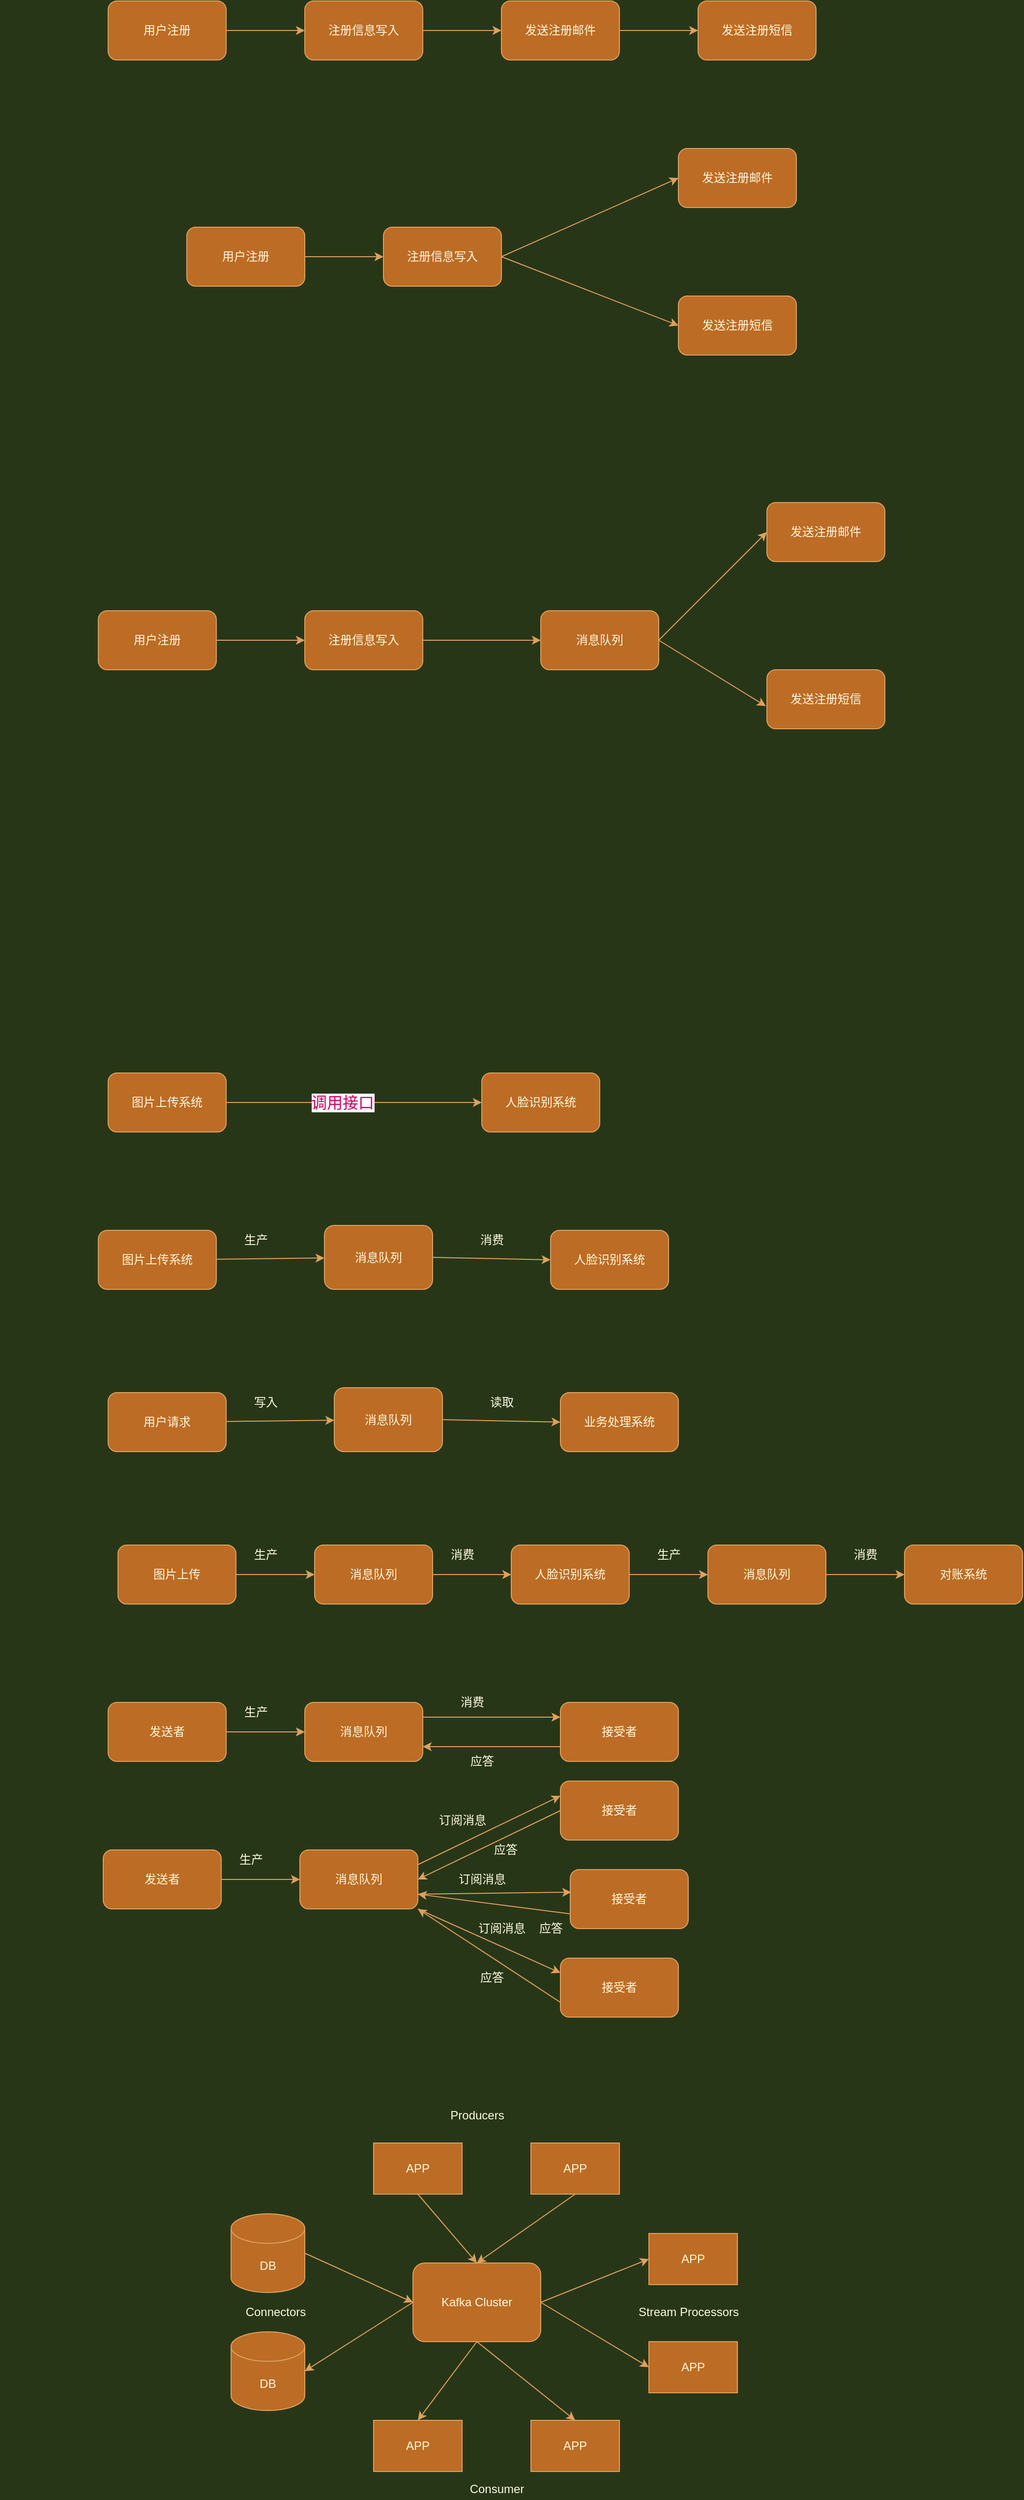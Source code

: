 <mxfile version="15.4.0" type="device"><diagram id="NCx7gYPypNlCXMVLL-fX" name="第 1 页"><mxGraphModel dx="1965" dy="552" grid="1" gridSize="10" guides="1" tooltips="1" connect="1" arrows="1" fold="1" page="1" pageScale="1" pageWidth="827" pageHeight="1169" background="#283618" math="0" shadow="0"><root><mxCell id="0"/><mxCell id="1" parent="0"/><mxCell id="uy_qVd8H5HQSWyVtYslg-8" value="" style="group" vertex="1" connectable="0" parent="1"><mxGeometry x="10" y="100" width="720" height="60" as="geometry"/></mxCell><mxCell id="uy_qVd8H5HQSWyVtYslg-1" value="用户注册" style="rounded=1;whiteSpace=wrap;html=1;fontColor=#FEFAE0;strokeColor=#DDA15E;fillColor=#BC6C25;" vertex="1" parent="uy_qVd8H5HQSWyVtYslg-8"><mxGeometry width="120" height="60" as="geometry"/></mxCell><mxCell id="uy_qVd8H5HQSWyVtYslg-2" value="注册信息写入" style="whiteSpace=wrap;html=1;rounded=1;fontColor=#FEFAE0;strokeColor=#DDA15E;fillColor=#BC6C25;" vertex="1" parent="uy_qVd8H5HQSWyVtYslg-8"><mxGeometry x="200" width="120" height="60" as="geometry"/></mxCell><mxCell id="uy_qVd8H5HQSWyVtYslg-3" value="" style="edgeStyle=orthogonalEdgeStyle;curved=1;rounded=1;orthogonalLoop=1;jettySize=auto;html=1;fontColor=#FEFAE0;strokeColor=#DDA15E;fillColor=#BC6C25;" edge="1" parent="uy_qVd8H5HQSWyVtYslg-8" source="uy_qVd8H5HQSWyVtYslg-1" target="uy_qVd8H5HQSWyVtYslg-2"><mxGeometry relative="1" as="geometry"/></mxCell><mxCell id="uy_qVd8H5HQSWyVtYslg-4" value="发送注册邮件" style="whiteSpace=wrap;html=1;rounded=1;fontColor=#FEFAE0;strokeColor=#DDA15E;fillColor=#BC6C25;" vertex="1" parent="uy_qVd8H5HQSWyVtYslg-8"><mxGeometry x="400" width="120" height="60" as="geometry"/></mxCell><mxCell id="uy_qVd8H5HQSWyVtYslg-5" value="" style="edgeStyle=orthogonalEdgeStyle;curved=1;rounded=1;orthogonalLoop=1;jettySize=auto;html=1;fontColor=#FEFAE0;strokeColor=#DDA15E;fillColor=#BC6C25;" edge="1" parent="uy_qVd8H5HQSWyVtYslg-8" source="uy_qVd8H5HQSWyVtYslg-2" target="uy_qVd8H5HQSWyVtYslg-4"><mxGeometry relative="1" as="geometry"/></mxCell><mxCell id="uy_qVd8H5HQSWyVtYslg-6" value="发送注册短信" style="whiteSpace=wrap;html=1;rounded=1;fontColor=#FEFAE0;strokeColor=#DDA15E;fillColor=#BC6C25;" vertex="1" parent="uy_qVd8H5HQSWyVtYslg-8"><mxGeometry x="600" width="120" height="60" as="geometry"/></mxCell><mxCell id="uy_qVd8H5HQSWyVtYslg-7" value="" style="edgeStyle=orthogonalEdgeStyle;curved=1;rounded=1;orthogonalLoop=1;jettySize=auto;html=1;fontColor=#FEFAE0;strokeColor=#DDA15E;fillColor=#BC6C25;" edge="1" parent="uy_qVd8H5HQSWyVtYslg-8" source="uy_qVd8H5HQSWyVtYslg-4" target="uy_qVd8H5HQSWyVtYslg-6"><mxGeometry relative="1" as="geometry"/></mxCell><mxCell id="uy_qVd8H5HQSWyVtYslg-10" value="" style="group" vertex="1" connectable="0" parent="1"><mxGeometry x="-100" y="330" width="720" height="60" as="geometry"/></mxCell><mxCell id="uy_qVd8H5HQSWyVtYslg-11" value="用户注册" style="rounded=1;whiteSpace=wrap;html=1;fontColor=#FEFAE0;strokeColor=#DDA15E;fillColor=#BC6C25;" vertex="1" parent="uy_qVd8H5HQSWyVtYslg-10"><mxGeometry x="190" width="120" height="60" as="geometry"/></mxCell><mxCell id="uy_qVd8H5HQSWyVtYslg-12" value="注册信息写入" style="whiteSpace=wrap;html=1;rounded=1;fontColor=#FEFAE0;strokeColor=#DDA15E;fillColor=#BC6C25;" vertex="1" parent="uy_qVd8H5HQSWyVtYslg-10"><mxGeometry x="390" width="120" height="60" as="geometry"/></mxCell><mxCell id="uy_qVd8H5HQSWyVtYslg-13" value="" style="edgeStyle=orthogonalEdgeStyle;curved=1;rounded=1;orthogonalLoop=1;jettySize=auto;html=1;fontColor=#FEFAE0;strokeColor=#DDA15E;fillColor=#BC6C25;" edge="1" parent="uy_qVd8H5HQSWyVtYslg-10" source="uy_qVd8H5HQSWyVtYslg-11" target="uy_qVd8H5HQSWyVtYslg-12"><mxGeometry relative="1" as="geometry"/></mxCell><mxCell id="uy_qVd8H5HQSWyVtYslg-14" value="发送注册邮件" style="whiteSpace=wrap;html=1;rounded=1;fontColor=#FEFAE0;strokeColor=#DDA15E;fillColor=#BC6C25;" vertex="1" parent="1"><mxGeometry x="590" y="250" width="120" height="60" as="geometry"/></mxCell><mxCell id="uy_qVd8H5HQSWyVtYslg-16" value="发送注册短信" style="whiteSpace=wrap;html=1;rounded=1;fontColor=#FEFAE0;strokeColor=#DDA15E;fillColor=#BC6C25;" vertex="1" parent="1"><mxGeometry x="590" y="400" width="120" height="60" as="geometry"/></mxCell><mxCell id="uy_qVd8H5HQSWyVtYslg-18" style="rounded=1;orthogonalLoop=1;jettySize=auto;html=1;entryX=0;entryY=0.5;entryDx=0;entryDy=0;fontColor=#FEFAE0;strokeColor=#DDA15E;fillColor=#BC6C25;exitX=1;exitY=0.5;exitDx=0;exitDy=0;" edge="1" parent="1" source="uy_qVd8H5HQSWyVtYslg-12" target="uy_qVd8H5HQSWyVtYslg-14"><mxGeometry relative="1" as="geometry"/></mxCell><mxCell id="uy_qVd8H5HQSWyVtYslg-19" style="edgeStyle=none;rounded=1;orthogonalLoop=1;jettySize=auto;html=1;exitX=1;exitY=0.5;exitDx=0;exitDy=0;entryX=0;entryY=0.5;entryDx=0;entryDy=0;fontColor=#FEFAE0;strokeColor=#DDA15E;fillColor=#BC6C25;" edge="1" parent="1" source="uy_qVd8H5HQSWyVtYslg-12" target="uy_qVd8H5HQSWyVtYslg-16"><mxGeometry relative="1" as="geometry"/></mxCell><mxCell id="uy_qVd8H5HQSWyVtYslg-20" value="用户注册" style="rounded=1;whiteSpace=wrap;html=1;fontColor=#FEFAE0;strokeColor=#DDA15E;fillColor=#BC6C25;" vertex="1" parent="1"><mxGeometry y="720" width="120" height="60" as="geometry"/></mxCell><mxCell id="uy_qVd8H5HQSWyVtYslg-28" style="edgeStyle=none;rounded=1;orthogonalLoop=1;jettySize=auto;html=1;exitX=1;exitY=0.5;exitDx=0;exitDy=0;fontColor=#FEFAE0;strokeColor=#DDA15E;fillColor=#BC6C25;" edge="1" parent="1" source="uy_qVd8H5HQSWyVtYslg-21" target="uy_qVd8H5HQSWyVtYslg-27"><mxGeometry relative="1" as="geometry"/></mxCell><mxCell id="uy_qVd8H5HQSWyVtYslg-21" value="注册信息写入" style="whiteSpace=wrap;html=1;rounded=1;fontColor=#FEFAE0;strokeColor=#DDA15E;fillColor=#BC6C25;" vertex="1" parent="1"><mxGeometry x="210" y="720" width="120" height="60" as="geometry"/></mxCell><mxCell id="uy_qVd8H5HQSWyVtYslg-22" value="" style="edgeStyle=orthogonalEdgeStyle;curved=1;rounded=1;orthogonalLoop=1;jettySize=auto;html=1;fontColor=#FEFAE0;strokeColor=#DDA15E;fillColor=#BC6C25;" edge="1" parent="1" source="uy_qVd8H5HQSWyVtYslg-20" target="uy_qVd8H5HQSWyVtYslg-21"><mxGeometry relative="1" as="geometry"/></mxCell><mxCell id="uy_qVd8H5HQSWyVtYslg-23" value="发送注册邮件" style="whiteSpace=wrap;html=1;rounded=1;fontColor=#FEFAE0;strokeColor=#DDA15E;fillColor=#BC6C25;" vertex="1" parent="1"><mxGeometry x="680" y="610" width="120" height="60" as="geometry"/></mxCell><mxCell id="uy_qVd8H5HQSWyVtYslg-24" value="发送注册短信" style="whiteSpace=wrap;html=1;rounded=1;fontColor=#FEFAE0;strokeColor=#DDA15E;fillColor=#BC6C25;" vertex="1" parent="1"><mxGeometry x="680" y="780" width="120" height="60" as="geometry"/></mxCell><mxCell id="uy_qVd8H5HQSWyVtYslg-29" style="edgeStyle=none;rounded=1;orthogonalLoop=1;jettySize=auto;html=1;exitX=1;exitY=0.5;exitDx=0;exitDy=0;entryX=0;entryY=0.5;entryDx=0;entryDy=0;fontColor=#FEFAE0;strokeColor=#DDA15E;fillColor=#BC6C25;" edge="1" parent="1" source="uy_qVd8H5HQSWyVtYslg-27" target="uy_qVd8H5HQSWyVtYslg-23"><mxGeometry relative="1" as="geometry"/></mxCell><mxCell id="uy_qVd8H5HQSWyVtYslg-30" style="edgeStyle=none;rounded=1;orthogonalLoop=1;jettySize=auto;html=1;exitX=1;exitY=0.5;exitDx=0;exitDy=0;entryX=-0.008;entryY=0.617;entryDx=0;entryDy=0;entryPerimeter=0;fontColor=#FEFAE0;strokeColor=#DDA15E;fillColor=#BC6C25;" edge="1" parent="1" source="uy_qVd8H5HQSWyVtYslg-27" target="uy_qVd8H5HQSWyVtYslg-24"><mxGeometry relative="1" as="geometry"/></mxCell><mxCell id="uy_qVd8H5HQSWyVtYslg-27" value="消息队列" style="rounded=1;whiteSpace=wrap;html=1;fontColor=#FEFAE0;strokeColor=#DDA15E;fillColor=#BC6C25;" vertex="1" parent="1"><mxGeometry x="450" y="720" width="120" height="60" as="geometry"/></mxCell><mxCell id="uy_qVd8H5HQSWyVtYslg-33" value="" style="edgeStyle=none;rounded=1;orthogonalLoop=1;jettySize=auto;html=1;fontColor=#FEFAE0;strokeColor=#DDA15E;fillColor=#BC6C25;" edge="1" parent="1" source="uy_qVd8H5HQSWyVtYslg-31" target="uy_qVd8H5HQSWyVtYslg-32"><mxGeometry relative="1" as="geometry"/></mxCell><mxCell id="uy_qVd8H5HQSWyVtYslg-34" value="&lt;font style=&quot;font-size: 16px&quot; color=&quot;#cc0066&quot;&gt;调用接口&lt;/font&gt;" style="edgeLabel;html=1;align=center;verticalAlign=middle;resizable=0;points=[];fontColor=#FEFAE0;" vertex="1" connectable="0" parent="uy_qVd8H5HQSWyVtYslg-33"><mxGeometry x="-0.133" y="-5" relative="1" as="geometry"><mxPoint x="5" y="-5" as="offset"/></mxGeometry></mxCell><mxCell id="uy_qVd8H5HQSWyVtYslg-31" value="图片上传系统" style="rounded=1;whiteSpace=wrap;html=1;fontColor=#FEFAE0;strokeColor=#DDA15E;fillColor=#BC6C25;" vertex="1" parent="1"><mxGeometry x="10" y="1190" width="120" height="60" as="geometry"/></mxCell><mxCell id="uy_qVd8H5HQSWyVtYslg-32" value="人脸识别系统" style="whiteSpace=wrap;html=1;rounded=1;fontColor=#FEFAE0;strokeColor=#DDA15E;fillColor=#BC6C25;" vertex="1" parent="1"><mxGeometry x="390" y="1190" width="120" height="60" as="geometry"/></mxCell><mxCell id="uy_qVd8H5HQSWyVtYslg-40" value="" style="edgeStyle=none;rounded=1;orthogonalLoop=1;jettySize=auto;html=1;fontColor=#FEFAE0;strokeColor=#DDA15E;fillColor=#BC6C25;" edge="1" parent="1" source="uy_qVd8H5HQSWyVtYslg-37" target="uy_qVd8H5HQSWyVtYslg-39"><mxGeometry relative="1" as="geometry"/></mxCell><mxCell id="uy_qVd8H5HQSWyVtYslg-37" value="图片上传系统" style="rounded=1;whiteSpace=wrap;html=1;fontColor=#FEFAE0;strokeColor=#DDA15E;fillColor=#BC6C25;" vertex="1" parent="1"><mxGeometry y="1350" width="120" height="60" as="geometry"/></mxCell><mxCell id="uy_qVd8H5HQSWyVtYslg-38" value="人脸识别系统" style="whiteSpace=wrap;html=1;rounded=1;fontColor=#FEFAE0;strokeColor=#DDA15E;fillColor=#BC6C25;" vertex="1" parent="1"><mxGeometry x="460" y="1350" width="120" height="60" as="geometry"/></mxCell><mxCell id="uy_qVd8H5HQSWyVtYslg-41" style="edgeStyle=none;rounded=1;orthogonalLoop=1;jettySize=auto;html=1;exitX=1;exitY=0.5;exitDx=0;exitDy=0;entryX=0;entryY=0.5;entryDx=0;entryDy=0;fontColor=#FEFAE0;strokeColor=#DDA15E;fillColor=#BC6C25;" edge="1" parent="1" source="uy_qVd8H5HQSWyVtYslg-39" target="uy_qVd8H5HQSWyVtYslg-38"><mxGeometry relative="1" as="geometry"/></mxCell><mxCell id="uy_qVd8H5HQSWyVtYslg-39" value="消息队列" style="whiteSpace=wrap;html=1;rounded=1;fontColor=#FEFAE0;strokeColor=#DDA15E;fillColor=#BC6C25;" vertex="1" parent="1"><mxGeometry x="230" y="1345" width="110" height="65" as="geometry"/></mxCell><mxCell id="uy_qVd8H5HQSWyVtYslg-42" value="生产" style="text;html=1;align=center;verticalAlign=middle;resizable=0;points=[];autosize=1;strokeColor=none;fillColor=none;fontColor=#FEFAE0;" vertex="1" parent="1"><mxGeometry x="140" y="1350" width="40" height="20" as="geometry"/></mxCell><mxCell id="uy_qVd8H5HQSWyVtYslg-43" value="消费" style="text;html=1;align=center;verticalAlign=middle;resizable=0;points=[];autosize=1;strokeColor=none;fillColor=none;fontColor=#FEFAE0;" vertex="1" parent="1"><mxGeometry x="380" y="1350" width="40" height="20" as="geometry"/></mxCell><mxCell id="uy_qVd8H5HQSWyVtYslg-44" value="" style="edgeStyle=none;rounded=1;orthogonalLoop=1;jettySize=auto;html=1;fontColor=#FEFAE0;strokeColor=#DDA15E;fillColor=#BC6C25;" edge="1" parent="1" source="uy_qVd8H5HQSWyVtYslg-45" target="uy_qVd8H5HQSWyVtYslg-48"><mxGeometry relative="1" as="geometry"/></mxCell><mxCell id="uy_qVd8H5HQSWyVtYslg-45" value="用户请求" style="rounded=1;whiteSpace=wrap;html=1;fontColor=#FEFAE0;strokeColor=#DDA15E;fillColor=#BC6C25;" vertex="1" parent="1"><mxGeometry x="10" y="1515" width="120" height="60" as="geometry"/></mxCell><mxCell id="uy_qVd8H5HQSWyVtYslg-46" value="业务处理系统" style="whiteSpace=wrap;html=1;rounded=1;fontColor=#FEFAE0;strokeColor=#DDA15E;fillColor=#BC6C25;" vertex="1" parent="1"><mxGeometry x="470" y="1515" width="120" height="60" as="geometry"/></mxCell><mxCell id="uy_qVd8H5HQSWyVtYslg-47" style="edgeStyle=none;rounded=1;orthogonalLoop=1;jettySize=auto;html=1;exitX=1;exitY=0.5;exitDx=0;exitDy=0;entryX=0;entryY=0.5;entryDx=0;entryDy=0;fontColor=#FEFAE0;strokeColor=#DDA15E;fillColor=#BC6C25;" edge="1" parent="1" source="uy_qVd8H5HQSWyVtYslg-48" target="uy_qVd8H5HQSWyVtYslg-46"><mxGeometry relative="1" as="geometry"/></mxCell><mxCell id="uy_qVd8H5HQSWyVtYslg-48" value="消息队列" style="whiteSpace=wrap;html=1;rounded=1;fontColor=#FEFAE0;strokeColor=#DDA15E;fillColor=#BC6C25;" vertex="1" parent="1"><mxGeometry x="240" y="1510" width="110" height="65" as="geometry"/></mxCell><mxCell id="uy_qVd8H5HQSWyVtYslg-49" value="写入" style="text;html=1;align=center;verticalAlign=middle;resizable=0;points=[];autosize=1;strokeColor=none;fillColor=none;fontColor=#FEFAE0;" vertex="1" parent="1"><mxGeometry x="150" y="1515" width="40" height="20" as="geometry"/></mxCell><mxCell id="uy_qVd8H5HQSWyVtYslg-50" value="读取" style="text;html=1;align=center;verticalAlign=middle;resizable=0;points=[];autosize=1;strokeColor=none;fillColor=none;fontColor=#FEFAE0;" vertex="1" parent="1"><mxGeometry x="390" y="1515" width="40" height="20" as="geometry"/></mxCell><mxCell id="uy_qVd8H5HQSWyVtYslg-53" value="" style="edgeStyle=none;rounded=1;orthogonalLoop=1;jettySize=auto;html=1;fontColor=#FEFAE0;strokeColor=#DDA15E;fillColor=#BC6C25;" edge="1" parent="1" source="uy_qVd8H5HQSWyVtYslg-51" target="uy_qVd8H5HQSWyVtYslg-52"><mxGeometry relative="1" as="geometry"/></mxCell><mxCell id="uy_qVd8H5HQSWyVtYslg-51" value="图片上传" style="rounded=1;whiteSpace=wrap;html=1;fontColor=#FEFAE0;strokeColor=#DDA15E;fillColor=#BC6C25;" vertex="1" parent="1"><mxGeometry x="20" y="1670" width="120" height="60" as="geometry"/></mxCell><mxCell id="uy_qVd8H5HQSWyVtYslg-56" value="" style="edgeStyle=none;rounded=1;orthogonalLoop=1;jettySize=auto;html=1;fontColor=#FEFAE0;strokeColor=#DDA15E;fillColor=#BC6C25;" edge="1" parent="1" source="uy_qVd8H5HQSWyVtYslg-52" target="uy_qVd8H5HQSWyVtYslg-55"><mxGeometry relative="1" as="geometry"/></mxCell><mxCell id="uy_qVd8H5HQSWyVtYslg-52" value="消息队列" style="whiteSpace=wrap;html=1;rounded=1;fontColor=#FEFAE0;strokeColor=#DDA15E;fillColor=#BC6C25;" vertex="1" parent="1"><mxGeometry x="220" y="1670" width="120" height="60" as="geometry"/></mxCell><mxCell id="uy_qVd8H5HQSWyVtYslg-54" value="生产" style="text;html=1;align=center;verticalAlign=middle;resizable=0;points=[];autosize=1;strokeColor=none;fillColor=none;fontColor=#FEFAE0;" vertex="1" parent="1"><mxGeometry x="150" y="1670" width="40" height="20" as="geometry"/></mxCell><mxCell id="uy_qVd8H5HQSWyVtYslg-59" value="" style="edgeStyle=none;rounded=1;orthogonalLoop=1;jettySize=auto;html=1;fontColor=#FEFAE0;strokeColor=#DDA15E;fillColor=#BC6C25;" edge="1" parent="1" source="uy_qVd8H5HQSWyVtYslg-55" target="uy_qVd8H5HQSWyVtYslg-58"><mxGeometry relative="1" as="geometry"/></mxCell><mxCell id="uy_qVd8H5HQSWyVtYslg-55" value="人脸识别系统" style="whiteSpace=wrap;html=1;rounded=1;fontColor=#FEFAE0;strokeColor=#DDA15E;fillColor=#BC6C25;" vertex="1" parent="1"><mxGeometry x="420" y="1670" width="120" height="60" as="geometry"/></mxCell><mxCell id="uy_qVd8H5HQSWyVtYslg-57" value="消费" style="text;html=1;align=center;verticalAlign=middle;resizable=0;points=[];autosize=1;strokeColor=none;fillColor=none;fontColor=#FEFAE0;" vertex="1" parent="1"><mxGeometry x="350" y="1670" width="40" height="20" as="geometry"/></mxCell><mxCell id="uy_qVd8H5HQSWyVtYslg-61" value="" style="edgeStyle=none;rounded=1;orthogonalLoop=1;jettySize=auto;html=1;fontColor=#FEFAE0;strokeColor=#DDA15E;fillColor=#BC6C25;" edge="1" parent="1" source="uy_qVd8H5HQSWyVtYslg-58" target="uy_qVd8H5HQSWyVtYslg-60"><mxGeometry relative="1" as="geometry"/></mxCell><mxCell id="uy_qVd8H5HQSWyVtYslg-58" value="消息队列" style="whiteSpace=wrap;html=1;rounded=1;fontColor=#FEFAE0;strokeColor=#DDA15E;fillColor=#BC6C25;" vertex="1" parent="1"><mxGeometry x="620" y="1670" width="120" height="60" as="geometry"/></mxCell><mxCell id="uy_qVd8H5HQSWyVtYslg-60" value="对账系统" style="whiteSpace=wrap;html=1;rounded=1;fontColor=#FEFAE0;strokeColor=#DDA15E;fillColor=#BC6C25;" vertex="1" parent="1"><mxGeometry x="820" y="1670" width="120" height="60" as="geometry"/></mxCell><mxCell id="uy_qVd8H5HQSWyVtYslg-62" value="生产" style="text;html=1;align=center;verticalAlign=middle;resizable=0;points=[];autosize=1;strokeColor=none;fillColor=none;fontColor=#FEFAE0;" vertex="1" parent="1"><mxGeometry x="560" y="1670" width="40" height="20" as="geometry"/></mxCell><mxCell id="uy_qVd8H5HQSWyVtYslg-63" value="消费" style="text;html=1;align=center;verticalAlign=middle;resizable=0;points=[];autosize=1;strokeColor=none;fillColor=none;fontColor=#FEFAE0;" vertex="1" parent="1"><mxGeometry x="760" y="1670" width="40" height="20" as="geometry"/></mxCell><mxCell id="uy_qVd8H5HQSWyVtYslg-66" value="" style="edgeStyle=none;rounded=1;orthogonalLoop=1;jettySize=auto;html=1;fontColor=#FEFAE0;strokeColor=#DDA15E;fillColor=#BC6C25;" edge="1" parent="1" source="uy_qVd8H5HQSWyVtYslg-64" target="uy_qVd8H5HQSWyVtYslg-65"><mxGeometry relative="1" as="geometry"/></mxCell><mxCell id="uy_qVd8H5HQSWyVtYslg-64" value="发送者" style="rounded=1;whiteSpace=wrap;html=1;fontColor=#FEFAE0;strokeColor=#DDA15E;fillColor=#BC6C25;" vertex="1" parent="1"><mxGeometry x="10" y="1830" width="120" height="60" as="geometry"/></mxCell><mxCell id="uy_qVd8H5HQSWyVtYslg-69" style="edgeStyle=none;rounded=1;orthogonalLoop=1;jettySize=auto;html=1;exitX=1;exitY=0.25;exitDx=0;exitDy=0;entryX=0;entryY=0.25;entryDx=0;entryDy=0;fontColor=#FEFAE0;strokeColor=#DDA15E;fillColor=#BC6C25;" edge="1" parent="1" source="uy_qVd8H5HQSWyVtYslg-65" target="uy_qVd8H5HQSWyVtYslg-68"><mxGeometry relative="1" as="geometry"/></mxCell><mxCell id="uy_qVd8H5HQSWyVtYslg-65" value="消息队列" style="whiteSpace=wrap;html=1;rounded=1;fontColor=#FEFAE0;strokeColor=#DDA15E;fillColor=#BC6C25;" vertex="1" parent="1"><mxGeometry x="210" y="1830" width="120" height="60" as="geometry"/></mxCell><mxCell id="uy_qVd8H5HQSWyVtYslg-67" value="生产" style="text;html=1;align=center;verticalAlign=middle;resizable=0;points=[];autosize=1;strokeColor=none;fillColor=none;fontColor=#FEFAE0;" vertex="1" parent="1"><mxGeometry x="140" y="1830" width="40" height="20" as="geometry"/></mxCell><mxCell id="uy_qVd8H5HQSWyVtYslg-71" style="edgeStyle=none;rounded=1;orthogonalLoop=1;jettySize=auto;html=1;exitX=0;exitY=0.75;exitDx=0;exitDy=0;entryX=1;entryY=0.75;entryDx=0;entryDy=0;fontColor=#FEFAE0;strokeColor=#DDA15E;fillColor=#BC6C25;" edge="1" parent="1" source="uy_qVd8H5HQSWyVtYslg-68" target="uy_qVd8H5HQSWyVtYslg-65"><mxGeometry relative="1" as="geometry"/></mxCell><mxCell id="uy_qVd8H5HQSWyVtYslg-68" value="接受者" style="whiteSpace=wrap;html=1;rounded=1;fontColor=#FEFAE0;strokeColor=#DDA15E;fillColor=#BC6C25;" vertex="1" parent="1"><mxGeometry x="470" y="1830" width="120" height="60" as="geometry"/></mxCell><mxCell id="uy_qVd8H5HQSWyVtYslg-70" value="消费" style="text;html=1;align=center;verticalAlign=middle;resizable=0;points=[];autosize=1;strokeColor=none;fillColor=none;fontColor=#FEFAE0;" vertex="1" parent="1"><mxGeometry x="360" y="1820" width="40" height="20" as="geometry"/></mxCell><mxCell id="uy_qVd8H5HQSWyVtYslg-72" value="应答" style="text;html=1;align=center;verticalAlign=middle;resizable=0;points=[];autosize=1;strokeColor=none;fillColor=none;fontColor=#FEFAE0;" vertex="1" parent="1"><mxGeometry x="370" y="1880" width="40" height="20" as="geometry"/></mxCell><mxCell id="uy_qVd8H5HQSWyVtYslg-73" value="" style="edgeStyle=none;rounded=1;orthogonalLoop=1;jettySize=auto;html=1;fontColor=#FEFAE0;strokeColor=#DDA15E;fillColor=#BC6C25;" edge="1" parent="1" source="uy_qVd8H5HQSWyVtYslg-74" target="uy_qVd8H5HQSWyVtYslg-76"><mxGeometry relative="1" as="geometry"/></mxCell><mxCell id="uy_qVd8H5HQSWyVtYslg-74" value="发送者" style="rounded=1;whiteSpace=wrap;html=1;fontColor=#FEFAE0;strokeColor=#DDA15E;fillColor=#BC6C25;" vertex="1" parent="1"><mxGeometry x="5" y="1980" width="120" height="60" as="geometry"/></mxCell><mxCell id="uy_qVd8H5HQSWyVtYslg-75" style="edgeStyle=none;rounded=1;orthogonalLoop=1;jettySize=auto;html=1;exitX=1;exitY=0.25;exitDx=0;exitDy=0;entryX=0;entryY=0.25;entryDx=0;entryDy=0;fontColor=#FEFAE0;strokeColor=#DDA15E;fillColor=#BC6C25;" edge="1" parent="1" source="uy_qVd8H5HQSWyVtYslg-76" target="uy_qVd8H5HQSWyVtYslg-79"><mxGeometry relative="1" as="geometry"/></mxCell><mxCell id="uy_qVd8H5HQSWyVtYslg-87" style="edgeStyle=none;rounded=1;orthogonalLoop=1;jettySize=auto;html=1;exitX=1;exitY=0.75;exitDx=0;exitDy=0;entryX=0.008;entryY=0.383;entryDx=0;entryDy=0;entryPerimeter=0;fontColor=#FEFAE0;strokeColor=#DDA15E;fillColor=#BC6C25;" edge="1" parent="1" source="uy_qVd8H5HQSWyVtYslg-76" target="uy_qVd8H5HQSWyVtYslg-82"><mxGeometry relative="1" as="geometry"/></mxCell><mxCell id="uy_qVd8H5HQSWyVtYslg-89" style="edgeStyle=none;rounded=1;orthogonalLoop=1;jettySize=auto;html=1;exitX=1;exitY=1;exitDx=0;exitDy=0;entryX=0;entryY=0.25;entryDx=0;entryDy=0;fontColor=#FEFAE0;strokeColor=#DDA15E;fillColor=#BC6C25;" edge="1" parent="1" source="uy_qVd8H5HQSWyVtYslg-76" target="uy_qVd8H5HQSWyVtYslg-83"><mxGeometry relative="1" as="geometry"/></mxCell><mxCell id="uy_qVd8H5HQSWyVtYslg-76" value="消息队列" style="whiteSpace=wrap;html=1;rounded=1;fontColor=#FEFAE0;strokeColor=#DDA15E;fillColor=#BC6C25;" vertex="1" parent="1"><mxGeometry x="205" y="1980" width="120" height="60" as="geometry"/></mxCell><mxCell id="uy_qVd8H5HQSWyVtYslg-77" value="生产" style="text;html=1;align=center;verticalAlign=middle;resizable=0;points=[];autosize=1;strokeColor=none;fillColor=none;fontColor=#FEFAE0;" vertex="1" parent="1"><mxGeometry x="135" y="1980" width="40" height="20" as="geometry"/></mxCell><mxCell id="uy_qVd8H5HQSWyVtYslg-78" style="edgeStyle=none;rounded=1;orthogonalLoop=1;jettySize=auto;html=1;exitX=0;exitY=0.5;exitDx=0;exitDy=0;fontColor=#FEFAE0;strokeColor=#DDA15E;fillColor=#BC6C25;entryX=1;entryY=0.5;entryDx=0;entryDy=0;" edge="1" parent="1" source="uy_qVd8H5HQSWyVtYslg-79" target="uy_qVd8H5HQSWyVtYslg-76"><mxGeometry relative="1" as="geometry"><mxPoint x="330" y="2010" as="targetPoint"/></mxGeometry></mxCell><mxCell id="uy_qVd8H5HQSWyVtYslg-79" value="接受者" style="whiteSpace=wrap;html=1;rounded=1;fontColor=#FEFAE0;strokeColor=#DDA15E;fillColor=#BC6C25;" vertex="1" parent="1"><mxGeometry x="470" y="1910" width="120" height="60" as="geometry"/></mxCell><mxCell id="uy_qVd8H5HQSWyVtYslg-88" style="edgeStyle=none;rounded=1;orthogonalLoop=1;jettySize=auto;html=1;exitX=0;exitY=0.75;exitDx=0;exitDy=0;fontColor=#FEFAE0;strokeColor=#DDA15E;fillColor=#BC6C25;entryX=1;entryY=0.75;entryDx=0;entryDy=0;" edge="1" parent="1" source="uy_qVd8H5HQSWyVtYslg-82" target="uy_qVd8H5HQSWyVtYslg-76"><mxGeometry relative="1" as="geometry"><mxPoint x="340" y="2070" as="targetPoint"/></mxGeometry></mxCell><mxCell id="uy_qVd8H5HQSWyVtYslg-82" value="接受者" style="whiteSpace=wrap;html=1;rounded=1;fontColor=#FEFAE0;strokeColor=#DDA15E;fillColor=#BC6C25;" vertex="1" parent="1"><mxGeometry x="480" y="2000" width="120" height="60" as="geometry"/></mxCell><mxCell id="uy_qVd8H5HQSWyVtYslg-90" style="edgeStyle=none;rounded=1;orthogonalLoop=1;jettySize=auto;html=1;exitX=0;exitY=0.75;exitDx=0;exitDy=0;entryX=1;entryY=1;entryDx=0;entryDy=0;fontColor=#FEFAE0;strokeColor=#DDA15E;fillColor=#BC6C25;" edge="1" parent="1" source="uy_qVd8H5HQSWyVtYslg-83" target="uy_qVd8H5HQSWyVtYslg-76"><mxGeometry relative="1" as="geometry"/></mxCell><mxCell id="uy_qVd8H5HQSWyVtYslg-83" value="接受者" style="whiteSpace=wrap;html=1;rounded=1;fontColor=#FEFAE0;strokeColor=#DDA15E;fillColor=#BC6C25;" vertex="1" parent="1"><mxGeometry x="470" y="2090" width="120" height="60" as="geometry"/></mxCell><mxCell id="uy_qVd8H5HQSWyVtYslg-84" value="订阅消息" style="text;html=1;align=center;verticalAlign=middle;resizable=0;points=[];autosize=1;strokeColor=none;fillColor=none;fontColor=#FEFAE0;" vertex="1" parent="1"><mxGeometry x="340" y="1940" width="60" height="20" as="geometry"/></mxCell><mxCell id="uy_qVd8H5HQSWyVtYslg-85" value="应答" style="text;html=1;align=center;verticalAlign=middle;resizable=0;points=[];autosize=1;strokeColor=none;fillColor=none;fontColor=#FEFAE0;" vertex="1" parent="1"><mxGeometry x="394" y="1970" width="40" height="20" as="geometry"/></mxCell><mxCell id="uy_qVd8H5HQSWyVtYslg-91" value="订阅消息" style="text;html=1;align=center;verticalAlign=middle;resizable=0;points=[];autosize=1;strokeColor=none;fillColor=none;fontColor=#FEFAE0;" vertex="1" parent="1"><mxGeometry x="360" y="2000" width="60" height="20" as="geometry"/></mxCell><mxCell id="uy_qVd8H5HQSWyVtYslg-92" value="订阅消息" style="text;html=1;align=center;verticalAlign=middle;resizable=0;points=[];autosize=1;strokeColor=none;fillColor=none;fontColor=#FEFAE0;" vertex="1" parent="1"><mxGeometry x="380" y="2050" width="60" height="20" as="geometry"/></mxCell><mxCell id="uy_qVd8H5HQSWyVtYslg-93" value="应答" style="text;html=1;align=center;verticalAlign=middle;resizable=0;points=[];autosize=1;strokeColor=none;fillColor=none;fontColor=#FEFAE0;" vertex="1" parent="1"><mxGeometry x="440" y="2050" width="40" height="20" as="geometry"/></mxCell><mxCell id="uy_qVd8H5HQSWyVtYslg-94" value="应答" style="text;html=1;align=center;verticalAlign=middle;resizable=0;points=[];autosize=1;strokeColor=none;fillColor=none;fontColor=#FEFAE0;" vertex="1" parent="1"><mxGeometry x="380" y="2100" width="40" height="20" as="geometry"/></mxCell><mxCell id="uy_qVd8H5HQSWyVtYslg-99" style="edgeStyle=none;rounded=1;orthogonalLoop=1;jettySize=auto;html=1;exitX=0;exitY=0.5;exitDx=0;exitDy=0;entryX=1;entryY=0.5;entryDx=0;entryDy=0;entryPerimeter=0;fontColor=#FEFAE0;strokeColor=#DDA15E;fillColor=#BC6C25;" edge="1" parent="1" source="uy_qVd8H5HQSWyVtYslg-95" target="uy_qVd8H5HQSWyVtYslg-97"><mxGeometry relative="1" as="geometry"/></mxCell><mxCell id="uy_qVd8H5HQSWyVtYslg-108" style="edgeStyle=none;rounded=1;orthogonalLoop=1;jettySize=auto;html=1;exitX=0.5;exitY=1;exitDx=0;exitDy=0;entryX=0.5;entryY=0;entryDx=0;entryDy=0;fontColor=#FEFAE0;strokeColor=#DDA15E;fillColor=#BC6C25;" edge="1" parent="1" source="uy_qVd8H5HQSWyVtYslg-95" target="uy_qVd8H5HQSWyVtYslg-102"><mxGeometry relative="1" as="geometry"/></mxCell><mxCell id="uy_qVd8H5HQSWyVtYslg-109" style="edgeStyle=none;rounded=1;orthogonalLoop=1;jettySize=auto;html=1;exitX=0.5;exitY=1;exitDx=0;exitDy=0;entryX=0.5;entryY=0;entryDx=0;entryDy=0;fontColor=#FEFAE0;strokeColor=#DDA15E;fillColor=#BC6C25;" edge="1" parent="1" source="uy_qVd8H5HQSWyVtYslg-95" target="uy_qVd8H5HQSWyVtYslg-104"><mxGeometry relative="1" as="geometry"/></mxCell><mxCell id="uy_qVd8H5HQSWyVtYslg-113" style="edgeStyle=none;rounded=1;orthogonalLoop=1;jettySize=auto;html=1;exitX=1;exitY=0.5;exitDx=0;exitDy=0;entryX=0;entryY=0.5;entryDx=0;entryDy=0;fontColor=#FEFAE0;strokeColor=#DDA15E;fillColor=#BC6C25;" edge="1" parent="1" source="uy_qVd8H5HQSWyVtYslg-95" target="uy_qVd8H5HQSWyVtYslg-111"><mxGeometry relative="1" as="geometry"/></mxCell><mxCell id="uy_qVd8H5HQSWyVtYslg-114" style="edgeStyle=none;rounded=1;orthogonalLoop=1;jettySize=auto;html=1;exitX=1;exitY=0.5;exitDx=0;exitDy=0;entryX=0;entryY=0.5;entryDx=0;entryDy=0;fontColor=#FEFAE0;strokeColor=#DDA15E;fillColor=#BC6C25;" edge="1" parent="1" source="uy_qVd8H5HQSWyVtYslg-95" target="uy_qVd8H5HQSWyVtYslg-112"><mxGeometry relative="1" as="geometry"/></mxCell><mxCell id="uy_qVd8H5HQSWyVtYslg-95" value="Kafka Cluster" style="rounded=1;whiteSpace=wrap;html=1;fontColor=#FEFAE0;strokeColor=#DDA15E;fillColor=#BC6C25;" vertex="1" parent="1"><mxGeometry x="320" y="2400" width="130" height="80" as="geometry"/></mxCell><mxCell id="uy_qVd8H5HQSWyVtYslg-98" style="edgeStyle=none;rounded=1;orthogonalLoop=1;jettySize=auto;html=1;exitX=1;exitY=0.5;exitDx=0;exitDy=0;exitPerimeter=0;entryX=0;entryY=0.5;entryDx=0;entryDy=0;fontColor=#FEFAE0;strokeColor=#DDA15E;fillColor=#BC6C25;" edge="1" parent="1" source="uy_qVd8H5HQSWyVtYslg-96" target="uy_qVd8H5HQSWyVtYslg-95"><mxGeometry relative="1" as="geometry"/></mxCell><mxCell id="uy_qVd8H5HQSWyVtYslg-96" value="DB" style="shape=cylinder3;whiteSpace=wrap;html=1;boundedLbl=1;backgroundOutline=1;size=15;rounded=1;fontColor=#FEFAE0;strokeColor=#DDA15E;fillColor=#BC6C25;" vertex="1" parent="1"><mxGeometry x="135" y="2350" width="75" height="80" as="geometry"/></mxCell><mxCell id="uy_qVd8H5HQSWyVtYslg-97" value="DB" style="shape=cylinder3;whiteSpace=wrap;html=1;boundedLbl=1;backgroundOutline=1;size=15;rounded=1;fontColor=#FEFAE0;strokeColor=#DDA15E;fillColor=#BC6C25;" vertex="1" parent="1"><mxGeometry x="135" y="2470" width="75" height="80" as="geometry"/></mxCell><mxCell id="uy_qVd8H5HQSWyVtYslg-100" value="Connectors" style="text;html=1;align=center;verticalAlign=middle;resizable=0;points=[];autosize=1;strokeColor=none;fillColor=none;fontColor=#FEFAE0;" vertex="1" parent="1"><mxGeometry x="140" y="2440" width="80" height="20" as="geometry"/></mxCell><mxCell id="uy_qVd8H5HQSWyVtYslg-106" style="edgeStyle=none;rounded=1;orthogonalLoop=1;jettySize=auto;html=1;exitX=0.5;exitY=1;exitDx=0;exitDy=0;entryX=0.5;entryY=0;entryDx=0;entryDy=0;fontColor=#FEFAE0;strokeColor=#DDA15E;fillColor=#BC6C25;" edge="1" parent="1" source="uy_qVd8H5HQSWyVtYslg-101" target="uy_qVd8H5HQSWyVtYslg-95"><mxGeometry relative="1" as="geometry"/></mxCell><mxCell id="uy_qVd8H5HQSWyVtYslg-101" value="APP" style="rounded=0;whiteSpace=wrap;html=1;fontColor=#FEFAE0;strokeColor=#DDA15E;fillColor=#BC6C25;" vertex="1" parent="1"><mxGeometry x="280" y="2278" width="90" height="52" as="geometry"/></mxCell><mxCell id="uy_qVd8H5HQSWyVtYslg-102" value="APP" style="rounded=0;whiteSpace=wrap;html=1;fontColor=#FEFAE0;strokeColor=#DDA15E;fillColor=#BC6C25;" vertex="1" parent="1"><mxGeometry x="280" y="2560" width="90" height="52" as="geometry"/></mxCell><mxCell id="uy_qVd8H5HQSWyVtYslg-107" style="edgeStyle=none;rounded=1;orthogonalLoop=1;jettySize=auto;html=1;exitX=0.5;exitY=1;exitDx=0;exitDy=0;entryX=0.5;entryY=0;entryDx=0;entryDy=0;fontColor=#FEFAE0;strokeColor=#DDA15E;fillColor=#BC6C25;" edge="1" parent="1" source="uy_qVd8H5HQSWyVtYslg-103" target="uy_qVd8H5HQSWyVtYslg-95"><mxGeometry relative="1" as="geometry"/></mxCell><mxCell id="uy_qVd8H5HQSWyVtYslg-103" value="APP" style="rounded=0;whiteSpace=wrap;html=1;fontColor=#FEFAE0;strokeColor=#DDA15E;fillColor=#BC6C25;" vertex="1" parent="1"><mxGeometry x="440" y="2278" width="90" height="52" as="geometry"/></mxCell><mxCell id="uy_qVd8H5HQSWyVtYslg-104" value="APP" style="rounded=0;whiteSpace=wrap;html=1;fontColor=#FEFAE0;strokeColor=#DDA15E;fillColor=#BC6C25;" vertex="1" parent="1"><mxGeometry x="440" y="2560" width="90" height="52" as="geometry"/></mxCell><mxCell id="uy_qVd8H5HQSWyVtYslg-105" value="Producers" style="text;html=1;align=center;verticalAlign=middle;resizable=0;points=[];autosize=1;strokeColor=none;fillColor=none;fontColor=#FEFAE0;" vertex="1" parent="1"><mxGeometry x="350" y="2240" width="70" height="20" as="geometry"/></mxCell><mxCell id="uy_qVd8H5HQSWyVtYslg-110" value="Consumer" style="text;html=1;align=center;verticalAlign=middle;resizable=0;points=[];autosize=1;strokeColor=none;fillColor=none;fontColor=#FEFAE0;" vertex="1" parent="1"><mxGeometry x="370" y="2620" width="70" height="20" as="geometry"/></mxCell><mxCell id="uy_qVd8H5HQSWyVtYslg-111" value="APP" style="rounded=0;whiteSpace=wrap;html=1;fontColor=#FEFAE0;strokeColor=#DDA15E;fillColor=#BC6C25;" vertex="1" parent="1"><mxGeometry x="560" y="2370" width="90" height="52" as="geometry"/></mxCell><mxCell id="uy_qVd8H5HQSWyVtYslg-112" value="APP" style="rounded=0;whiteSpace=wrap;html=1;fontColor=#FEFAE0;strokeColor=#DDA15E;fillColor=#BC6C25;" vertex="1" parent="1"><mxGeometry x="560" y="2480" width="90" height="52" as="geometry"/></mxCell><mxCell id="uy_qVd8H5HQSWyVtYslg-115" value="Stream Processors" style="text;html=1;align=center;verticalAlign=middle;resizable=0;points=[];autosize=1;strokeColor=none;fillColor=none;fontColor=#FEFAE0;" vertex="1" parent="1"><mxGeometry x="540" y="2440" width="120" height="20" as="geometry"/></mxCell></root></mxGraphModel></diagram></mxfile>